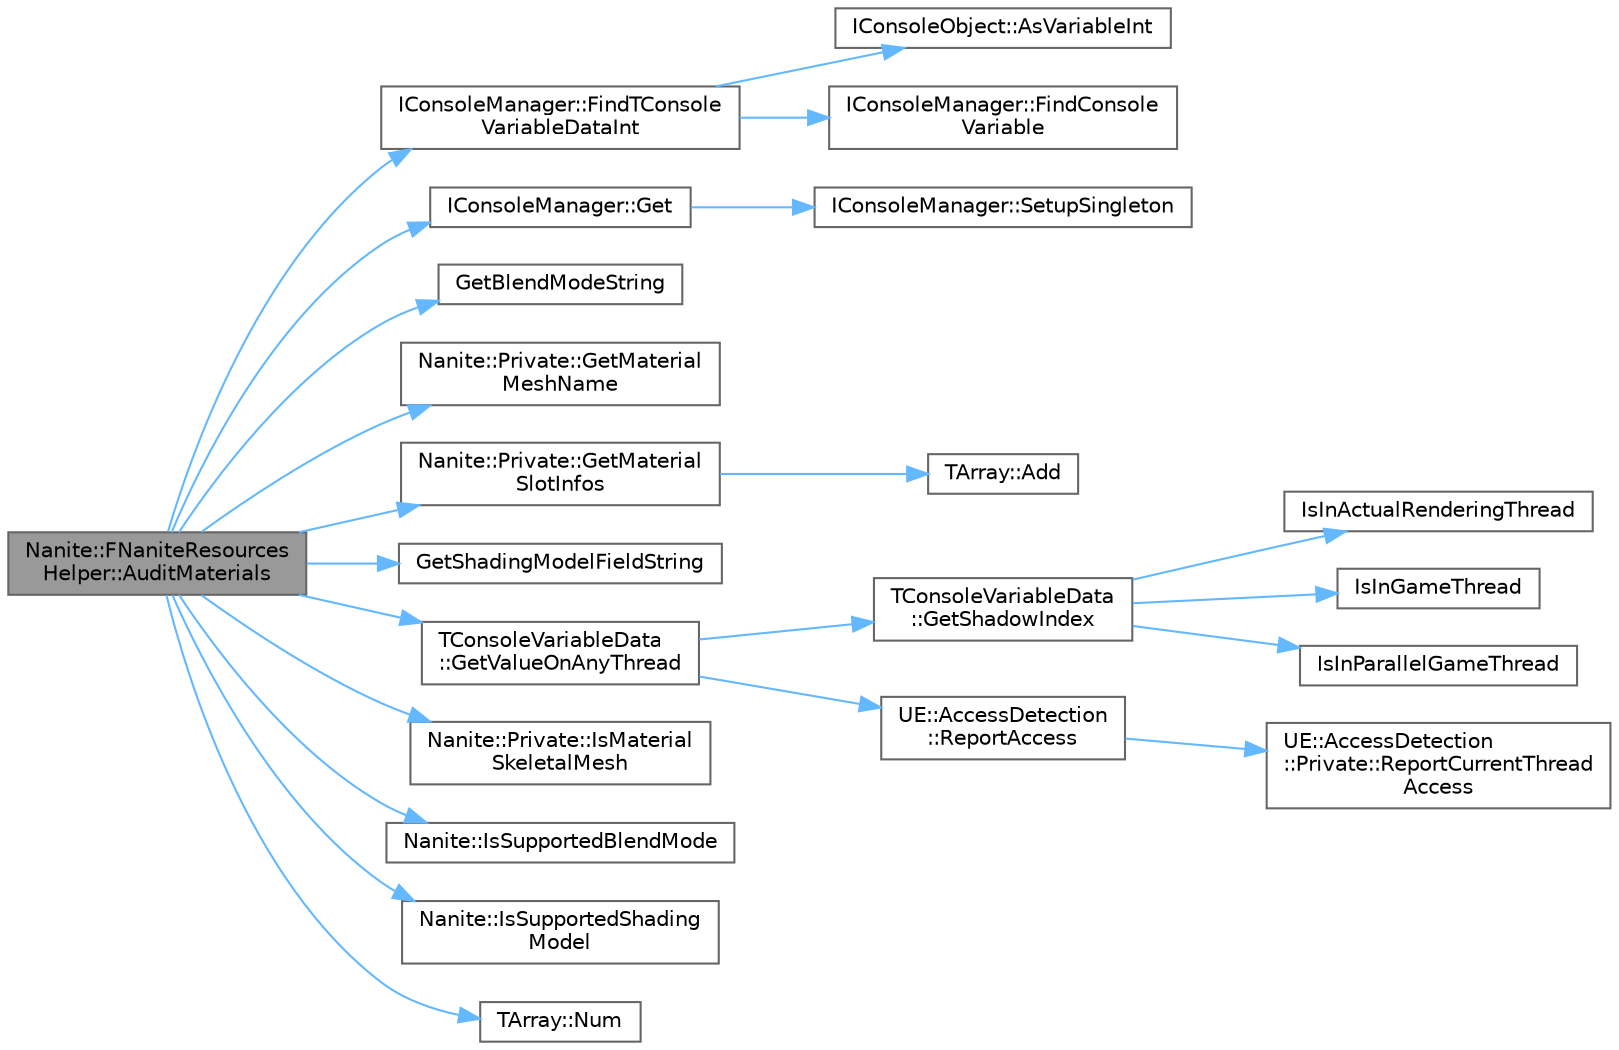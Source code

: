 digraph "Nanite::FNaniteResourcesHelper::AuditMaterials"
{
 // INTERACTIVE_SVG=YES
 // LATEX_PDF_SIZE
  bgcolor="transparent";
  edge [fontname=Helvetica,fontsize=10,labelfontname=Helvetica,labelfontsize=10];
  node [fontname=Helvetica,fontsize=10,shape=box,height=0.2,width=0.4];
  rankdir="LR";
  Node1 [id="Node000001",label="Nanite::FNaniteResources\lHelper::AuditMaterials",height=0.2,width=0.4,color="gray40", fillcolor="grey60", style="filled", fontcolor="black",tooltip=" "];
  Node1 -> Node2 [id="edge1_Node000001_Node000002",color="steelblue1",style="solid",tooltip=" "];
  Node2 [id="Node000002",label="IConsoleManager::FindTConsole\lVariableDataInt",height=0.2,width=0.4,color="grey40", fillcolor="white", style="filled",URL="$d5/d29/structIConsoleManager.html#a3367ca4dc3b4bb67b85d7efa8225d644",tooltip="Find a typed console variable (faster access to the value, no virtual function call)"];
  Node2 -> Node3 [id="edge2_Node000002_Node000003",color="steelblue1",style="solid",tooltip=" "];
  Node3 [id="Node000003",label="IConsoleObject::AsVariableInt",height=0.2,width=0.4,color="grey40", fillcolor="white", style="filled",URL="$d7/d0d/classIConsoleObject.html#ad66e3344081d69fb4822f8803353e891",tooltip=" "];
  Node2 -> Node4 [id="edge3_Node000002_Node000004",color="steelblue1",style="solid",tooltip=" "];
  Node4 [id="Node000004",label="IConsoleManager::FindConsole\lVariable",height=0.2,width=0.4,color="grey40", fillcolor="white", style="filled",URL="$d5/d29/structIConsoleManager.html#a1a6ddb4f1cd55fcabb191a3da9cbf42f",tooltip="Find a console variable."];
  Node1 -> Node5 [id="edge4_Node000001_Node000005",color="steelblue1",style="solid",tooltip=" "];
  Node5 [id="Node000005",label="IConsoleManager::Get",height=0.2,width=0.4,color="grey40", fillcolor="white", style="filled",URL="$d5/d29/structIConsoleManager.html#a793b0ff615f0bada18fbf4b2b906f26b",tooltip="Returns the singleton for the console manager."];
  Node5 -> Node6 [id="edge5_Node000005_Node000006",color="steelblue1",style="solid",tooltip=" "];
  Node6 [id="Node000006",label="IConsoleManager::SetupSingleton",height=0.2,width=0.4,color="grey40", fillcolor="white", style="filled",URL="$d5/d29/structIConsoleManager.html#a7b4934ba9144108a7de7599ed098f834",tooltip="Function to create the singleton."];
  Node1 -> Node7 [id="edge6_Node000001_Node000007",color="steelblue1",style="solid",tooltip=" "];
  Node7 [id="Node000007",label="GetBlendModeString",height=0.2,width=0.4,color="grey40", fillcolor="white", style="filled",URL="$d9/d8e/MaterialShaderType_8h.html#a864e9a86bd0ccb2b74d4b5f45bec8f85",tooltip="Converts an EBlendMode to a string description."];
  Node1 -> Node8 [id="edge7_Node000001_Node000008",color="steelblue1",style="solid",tooltip=" "];
  Node8 [id="Node000008",label="Nanite::Private::GetMaterial\lMeshName",height=0.2,width=0.4,color="grey40", fillcolor="white", style="filled",URL="$d9/d14/namespaceNanite_1_1Private.html#a2445d46e28faab03d3be1bf3ed5f7d87",tooltip=" "];
  Node1 -> Node9 [id="edge8_Node000001_Node000009",color="steelblue1",style="solid",tooltip=" "];
  Node9 [id="Node000009",label="Nanite::Private::GetMaterial\lSlotInfos",height=0.2,width=0.4,color="grey40", fillcolor="white", style="filled",URL="$d9/d14/namespaceNanite_1_1Private.html#aef33dc611ea942e0b7391c3be2f9092f",tooltip=" "];
  Node9 -> Node10 [id="edge9_Node000009_Node000010",color="steelblue1",style="solid",tooltip=" "];
  Node10 [id="Node000010",label="TArray::Add",height=0.2,width=0.4,color="grey40", fillcolor="white", style="filled",URL="$d4/d52/classTArray.html#a94f6bf2bef04382fc79010abad57d823",tooltip="Adds a new item to the end of the array, possibly reallocating the whole array to fit."];
  Node1 -> Node11 [id="edge10_Node000001_Node000011",color="steelblue1",style="solid",tooltip=" "];
  Node11 [id="Node000011",label="GetShadingModelFieldString",height=0.2,width=0.4,color="grey40", fillcolor="white", style="filled",URL="$d9/d8e/MaterialShaderType_8h.html#a66201145d8db7b2d9d37702b57042c10",tooltip="Converts an FMaterialShadingModelField to a string description, base on the passed in delegate."];
  Node1 -> Node12 [id="edge11_Node000001_Node000012",color="steelblue1",style="solid",tooltip=" "];
  Node12 [id="Node000012",label="TConsoleVariableData\l::GetValueOnAnyThread",height=0.2,width=0.4,color="grey40", fillcolor="white", style="filled",URL="$dd/dbd/classTConsoleVariableData.html#a9e1174ea9ea726807c32566980b3ae63",tooltip=" "];
  Node12 -> Node13 [id="edge12_Node000012_Node000013",color="steelblue1",style="solid",tooltip=" "];
  Node13 [id="Node000013",label="TConsoleVariableData\l::GetShadowIndex",height=0.2,width=0.4,color="grey40", fillcolor="white", style="filled",URL="$dd/dbd/classTConsoleVariableData.html#ae1858aae0fd774a10d85090334b929d2",tooltip=" "];
  Node13 -> Node14 [id="edge13_Node000013_Node000014",color="steelblue1",style="solid",tooltip=" "];
  Node14 [id="Node000014",label="IsInActualRenderingThread",height=0.2,width=0.4,color="grey40", fillcolor="white", style="filled",URL="$d5/d8c/CoreGlobals_8h.html#aa07c104b2e43382ace98cf1e5bd32038",tooltip=" "];
  Node13 -> Node15 [id="edge14_Node000013_Node000015",color="steelblue1",style="solid",tooltip=" "];
  Node15 [id="Node000015",label="IsInGameThread",height=0.2,width=0.4,color="grey40", fillcolor="white", style="filled",URL="$d5/d8c/CoreGlobals_8h.html#aef9b701034d58fd883a90af440707365",tooltip=" "];
  Node13 -> Node16 [id="edge15_Node000013_Node000016",color="steelblue1",style="solid",tooltip=" "];
  Node16 [id="Node000016",label="IsInParallelGameThread",height=0.2,width=0.4,color="grey40", fillcolor="white", style="filled",URL="$d5/d8c/CoreGlobals_8h.html#a3335a6db44eed4b8e2438cb4bec46733",tooltip=" "];
  Node12 -> Node17 [id="edge16_Node000012_Node000017",color="steelblue1",style="solid",tooltip=" "];
  Node17 [id="Node000017",label="UE::AccessDetection\l::ReportAccess",height=0.2,width=0.4,color="grey40", fillcolor="white", style="filled",URL="$d3/d16/namespaceUE_1_1AccessDetection.html#af2d5ecdb3752947b05678904a9477674",tooltip=" "];
  Node17 -> Node18 [id="edge17_Node000017_Node000018",color="steelblue1",style="solid",tooltip=" "];
  Node18 [id="Node000018",label="UE::AccessDetection\l::Private::ReportCurrentThread\lAccess",height=0.2,width=0.4,color="grey40", fillcolor="white", style="filled",URL="$d6/d76/namespaceUE_1_1AccessDetection_1_1Private.html#a97d9b2edf64824c66dca875a9b464d77",tooltip=" "];
  Node1 -> Node19 [id="edge18_Node000001_Node000019",color="steelblue1",style="solid",tooltip=" "];
  Node19 [id="Node000019",label="Nanite::Private::IsMaterial\lSkeletalMesh",height=0.2,width=0.4,color="grey40", fillcolor="white", style="filled",URL="$d9/d14/namespaceNanite_1_1Private.html#ab9451faf7eebe0e7cf7fa0816a7549c5",tooltip=" "];
  Node1 -> Node20 [id="edge19_Node000001_Node000020",color="steelblue1",style="solid",tooltip=" "];
  Node20 [id="Node000020",label="Nanite::IsSupportedBlendMode",height=0.2,width=0.4,color="grey40", fillcolor="white", style="filled",URL="$d0/de2/namespaceNanite.html#a885b7bf97bd2c249092a9036c852ef76",tooltip=" "];
  Node1 -> Node21 [id="edge20_Node000001_Node000021",color="steelblue1",style="solid",tooltip=" "];
  Node21 [id="Node000021",label="Nanite::IsSupportedShading\lModel",height=0.2,width=0.4,color="grey40", fillcolor="white", style="filled",URL="$d0/de2/namespaceNanite.html#a413ea0acedc1eadb9a8880dec3d19c0f",tooltip=" "];
  Node1 -> Node22 [id="edge21_Node000001_Node000022",color="steelblue1",style="solid",tooltip=" "];
  Node22 [id="Node000022",label="TArray::Num",height=0.2,width=0.4,color="grey40", fillcolor="white", style="filled",URL="$d4/d52/classTArray.html#adcbf9ca48677a9c0c3830cd862dd40d8",tooltip="Returns number of elements in array."];
}
